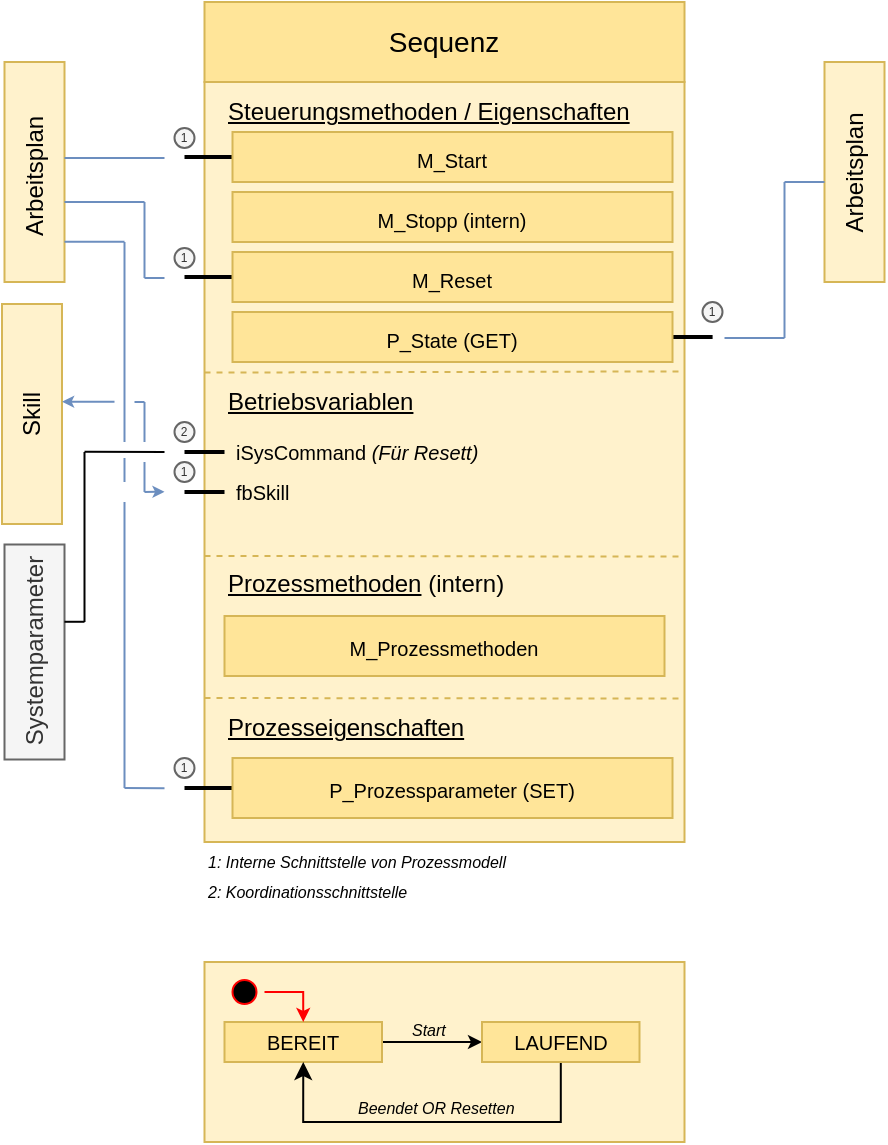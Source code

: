 <mxfile version="25.0.1">
  <diagram name="Seite-1" id="doIcr9dZKpBIJAQc-s5b">
    <mxGraphModel dx="791" dy="694" grid="1" gridSize="10" guides="1" tooltips="1" connect="1" arrows="1" fold="1" page="1" pageScale="1" pageWidth="1654" pageHeight="1169" math="0" shadow="0">
      <root>
        <mxCell id="0" />
        <mxCell id="1" parent="0" />
        <mxCell id="RFZZks00Yh5t1Ho3ZFFj-1" value="Sequenz" style="rounded=0;whiteSpace=wrap;html=1;fillColor=#FFE599;strokeColor=#d6b656;fontSize=14;" vertex="1" parent="1">
          <mxGeometry x="301.25" y="80" width="240" height="40" as="geometry" />
        </mxCell>
        <mxCell id="RFZZks00Yh5t1Ho3ZFFj-2" value="" style="rounded=0;whiteSpace=wrap;html=1;fillColor=#fff2cc;strokeColor=#d6b656;" vertex="1" parent="1">
          <mxGeometry x="301.25" y="120" width="240" height="380" as="geometry" />
        </mxCell>
        <mxCell id="RFZZks00Yh5t1Ho3ZFFj-3" value="Steuerungsmethoden / Eigenschaften" style="text;html=1;align=left;verticalAlign=middle;whiteSpace=wrap;rounded=0;fontStyle=4" vertex="1" parent="1">
          <mxGeometry x="311.25" y="120" width="220" height="30" as="geometry" />
        </mxCell>
        <mxCell id="RFZZks00Yh5t1Ho3ZFFj-4" value="" style="rounded=0;whiteSpace=wrap;html=1;fillColor=none;strokeColor=none;" vertex="1" parent="1">
          <mxGeometry x="311.25" y="150" width="220" height="20" as="geometry" />
        </mxCell>
        <mxCell id="RFZZks00Yh5t1Ho3ZFFj-5" value="" style="rounded=0;whiteSpace=wrap;html=1;fillColor=none;strokeColor=none;" vertex="1" parent="1">
          <mxGeometry x="311.25" y="170" width="220" height="20" as="geometry" />
        </mxCell>
        <mxCell id="RFZZks00Yh5t1Ho3ZFFj-6" value="" style="rounded=0;whiteSpace=wrap;html=1;fillColor=none;strokeColor=none;" vertex="1" parent="1">
          <mxGeometry x="311.25" y="190" width="220" height="20" as="geometry" />
        </mxCell>
        <mxCell id="RFZZks00Yh5t1Ho3ZFFj-7" value="" style="rounded=0;whiteSpace=wrap;html=1;fillColor=none;strokeColor=none;" vertex="1" parent="1">
          <mxGeometry x="311.25" y="210" width="220" height="20" as="geometry" />
        </mxCell>
        <mxCell id="RFZZks00Yh5t1Ho3ZFFj-8" value="" style="rounded=0;whiteSpace=wrap;html=1;fillColor=none;strokeColor=none;" vertex="1" parent="1">
          <mxGeometry x="311.25" y="230" width="220" height="20" as="geometry" />
        </mxCell>
        <mxCell id="RFZZks00Yh5t1Ho3ZFFj-9" value="Betriebsvariablen" style="text;html=1;align=left;verticalAlign=middle;whiteSpace=wrap;rounded=0;fontStyle=4" vertex="1" parent="1">
          <mxGeometry x="311.25" y="265" width="120" height="30" as="geometry" />
        </mxCell>
        <mxCell id="RFZZks00Yh5t1Ho3ZFFj-10" value="" style="rounded=0;whiteSpace=wrap;html=1;fillColor=none;strokeColor=none;" vertex="1" parent="1">
          <mxGeometry x="311.25" y="295" width="220" height="20" as="geometry" />
        </mxCell>
        <mxCell id="RFZZks00Yh5t1Ho3ZFFj-11" value="" style="endArrow=none;html=1;rounded=0;strokeWidth=2;" edge="1" parent="1" source="RFZZks00Yh5t1Ho3ZFFj-10">
          <mxGeometry width="50" height="50" relative="1" as="geometry">
            <mxPoint x="351.25" y="365" as="sourcePoint" />
            <mxPoint x="291.25" y="305" as="targetPoint" />
          </mxGeometry>
        </mxCell>
        <mxCell id="RFZZks00Yh5t1Ho3ZFFj-12" value="iSysCommand &lt;i&gt;(Für Resett)&lt;/i&gt;" style="text;html=1;align=left;verticalAlign=middle;whiteSpace=wrap;rounded=0;fontStyle=0;fontSize=10;" vertex="1" parent="1">
          <mxGeometry x="315.25" y="300" width="204.75" height="10" as="geometry" />
        </mxCell>
        <mxCell id="RFZZks00Yh5t1Ho3ZFFj-13" value="" style="rounded=0;whiteSpace=wrap;html=1;fillColor=none;strokeColor=none;" vertex="1" parent="1">
          <mxGeometry x="311.25" y="315" width="220" height="20" as="geometry" />
        </mxCell>
        <mxCell id="RFZZks00Yh5t1Ho3ZFFj-14" value="" style="endArrow=none;html=1;rounded=0;strokeWidth=2;" edge="1" parent="1" source="RFZZks00Yh5t1Ho3ZFFj-13">
          <mxGeometry width="50" height="50" relative="1" as="geometry">
            <mxPoint x="351.25" y="385" as="sourcePoint" />
            <mxPoint x="291.25" y="325" as="targetPoint" />
          </mxGeometry>
        </mxCell>
        <mxCell id="RFZZks00Yh5t1Ho3ZFFj-15" value="fbSkill" style="text;html=1;align=left;verticalAlign=middle;whiteSpace=wrap;rounded=0;fontStyle=0;fontSize=10;" vertex="1" parent="1">
          <mxGeometry x="315.25" y="320" width="76" height="10" as="geometry" />
        </mxCell>
        <mxCell id="RFZZks00Yh5t1Ho3ZFFj-19" value="Prozesseigenschaften" style="text;html=1;align=left;verticalAlign=middle;whiteSpace=wrap;rounded=0;fontStyle=4" vertex="1" parent="1">
          <mxGeometry x="311.25" y="428" width="120" height="30" as="geometry" />
        </mxCell>
        <mxCell id="RFZZks00Yh5t1Ho3ZFFj-20" value="" style="rounded=0;whiteSpace=wrap;html=1;fillColor=none;strokeColor=none;" vertex="1" parent="1">
          <mxGeometry x="311.25" y="453" width="220" height="20" as="geometry" />
        </mxCell>
        <mxCell id="RFZZks00Yh5t1Ho3ZFFj-21" style="edgeStyle=orthogonalEdgeStyle;rounded=0;orthogonalLoop=1;jettySize=auto;html=1;endArrow=none;endFill=0;strokeWidth=2;" edge="1" parent="1" source="RFZZks00Yh5t1Ho3ZFFj-22">
          <mxGeometry relative="1" as="geometry">
            <mxPoint x="551.25" y="247.5" as="targetPoint" />
          </mxGeometry>
        </mxCell>
        <mxCell id="RFZZks00Yh5t1Ho3ZFFj-22" value="&lt;font style=&quot;font-size: 10px;&quot;&gt;P_State (GET)&lt;/font&gt;" style="rounded=0;whiteSpace=wrap;html=1;fillColor=#FFE599;strokeColor=#d6b656;fontSize=14;" vertex="1" parent="1">
          <mxGeometry x="315.25" y="235" width="220" height="25" as="geometry" />
        </mxCell>
        <mxCell id="RFZZks00Yh5t1Ho3ZFFj-23" value="" style="endArrow=none;html=1;rounded=0;fillColor=#fff2cc;strokeColor=#d6b656;entryX=1;entryY=0.464;entryDx=0;entryDy=0;entryPerimeter=0;exitX=0;exitY=0.466;exitDx=0;exitDy=0;exitPerimeter=0;strokeWidth=1;dashed=1;" edge="1" parent="1">
          <mxGeometry width="50" height="50" relative="1" as="geometry">
            <mxPoint x="301.25" y="265.29" as="sourcePoint" />
            <mxPoint x="541.25" y="264.71" as="targetPoint" />
          </mxGeometry>
        </mxCell>
        <mxCell id="RFZZks00Yh5t1Ho3ZFFj-24" value="" style="endArrow=none;html=1;rounded=0;fillColor=#fff2cc;strokeColor=#d6b656;exitX=0;exitY=0.792;exitDx=0;exitDy=0;exitPerimeter=0;strokeWidth=1;dashed=1;entryX=1;entryY=0.793;entryDx=0;entryDy=0;entryPerimeter=0;" edge="1" parent="1">
          <mxGeometry width="50" height="50" relative="1" as="geometry">
            <mxPoint x="301.25" y="428.0" as="sourcePoint" />
            <mxPoint x="541.25" y="428.29" as="targetPoint" />
          </mxGeometry>
        </mxCell>
        <mxCell id="RFZZks00Yh5t1Ho3ZFFj-25" value="Arbeitsplan&amp;nbsp;" style="rounded=0;whiteSpace=wrap;html=1;rotation=-90;fillColor=#fff2cc;strokeColor=#d6b656;" vertex="1" parent="1">
          <mxGeometry x="161.25" y="150" width="110" height="30" as="geometry" />
        </mxCell>
        <mxCell id="RFZZks00Yh5t1Ho3ZFFj-27" value="Arbeitsplan" style="rounded=0;whiteSpace=wrap;html=1;rotation=-90;fillColor=#fff2cc;strokeColor=#d6b656;" vertex="1" parent="1">
          <mxGeometry x="571.25" y="150" width="110" height="30" as="geometry" />
        </mxCell>
        <mxCell id="RFZZks00Yh5t1Ho3ZFFj-28" value="Skill" style="rounded=0;whiteSpace=wrap;html=1;rotation=-90;fillColor=#fff2cc;strokeColor=#d6b656;" vertex="1" parent="1">
          <mxGeometry x="160" y="271" width="110" height="30" as="geometry" />
        </mxCell>
        <mxCell id="RFZZks00Yh5t1Ho3ZFFj-29" value="Systemparameter" style="rounded=0;whiteSpace=wrap;html=1;rotation=-90;fillColor=#f5f5f5;fontColor=#333333;strokeColor=#666666;" vertex="1" parent="1">
          <mxGeometry x="162.5" y="390" width="107.5" height="30" as="geometry" />
        </mxCell>
        <mxCell id="RFZZks00Yh5t1Ho3ZFFj-31" value="" style="endArrow=classic;html=1;rounded=0;endFill=1;startSize=4;endSize=3;fillColor=#dae8fc;strokeColor=#6c8ebf;" edge="1" parent="1">
          <mxGeometry width="50" height="50" relative="1" as="geometry">
            <mxPoint x="271.25" y="324.96" as="sourcePoint" />
            <mxPoint x="281.25" y="324.88" as="targetPoint" />
          </mxGeometry>
        </mxCell>
        <mxCell id="RFZZks00Yh5t1Ho3ZFFj-33" value="" style="endArrow=none;html=1;rounded=0;" edge="1" parent="1">
          <mxGeometry width="50" height="50" relative="1" as="geometry">
            <mxPoint x="241.25" y="304.92" as="sourcePoint" />
            <mxPoint x="281.25" y="305" as="targetPoint" />
          </mxGeometry>
        </mxCell>
        <mxCell id="RFZZks00Yh5t1Ho3ZFFj-36" value="" style="endArrow=none;html=1;rounded=0;" edge="1" parent="1">
          <mxGeometry width="50" height="50" relative="1" as="geometry">
            <mxPoint x="241.25" y="305" as="sourcePoint" />
            <mxPoint x="241.25" y="390" as="targetPoint" />
          </mxGeometry>
        </mxCell>
        <mxCell id="RFZZks00Yh5t1Ho3ZFFj-37" value="" style="endArrow=none;html=1;rounded=0;" edge="1" parent="1">
          <mxGeometry width="50" height="50" relative="1" as="geometry">
            <mxPoint x="241.25" y="389.89" as="sourcePoint" />
            <mxPoint x="231.25" y="389.89" as="targetPoint" />
          </mxGeometry>
        </mxCell>
        <mxCell id="RFZZks00Yh5t1Ho3ZFFj-38" value="" style="endArrow=none;html=1;rounded=0;fillColor=#dae8fc;strokeColor=#6c8ebf;" edge="1" parent="1">
          <mxGeometry width="50" height="50" relative="1" as="geometry">
            <mxPoint x="591.25" y="248" as="sourcePoint" />
            <mxPoint x="591.25" y="170" as="targetPoint" />
          </mxGeometry>
        </mxCell>
        <mxCell id="RFZZks00Yh5t1Ho3ZFFj-40" value="" style="endArrow=none;html=1;rounded=0;fillColor=#dae8fc;strokeColor=#6c8ebf;" edge="1" parent="1">
          <mxGeometry width="50" height="50" relative="1" as="geometry">
            <mxPoint x="261.25" y="473" as="sourcePoint" />
            <mxPoint x="281.25" y="473.14" as="targetPoint" />
          </mxGeometry>
        </mxCell>
        <mxCell id="RFZZks00Yh5t1Ho3ZFFj-41" value="" style="endArrow=none;html=1;rounded=0;fillColor=#dae8fc;strokeColor=#6c8ebf;" edge="1" parent="1">
          <mxGeometry width="50" height="50" relative="1" as="geometry">
            <mxPoint x="261.25" y="473" as="sourcePoint" />
            <mxPoint x="261.25" y="330" as="targetPoint" />
          </mxGeometry>
        </mxCell>
        <mxCell id="RFZZks00Yh5t1Ho3ZFFj-42" value="" style="endArrow=none;html=1;rounded=0;fillColor=#dae8fc;strokeColor=#6c8ebf;" edge="1" parent="1">
          <mxGeometry width="50" height="50" relative="1" as="geometry">
            <mxPoint x="261.25" y="308" as="sourcePoint" />
            <mxPoint x="261.25" y="320" as="targetPoint" />
          </mxGeometry>
        </mxCell>
        <mxCell id="RFZZks00Yh5t1Ho3ZFFj-43" value="" style="endArrow=none;html=1;rounded=0;fillColor=#dae8fc;strokeColor=#6c8ebf;" edge="1" parent="1">
          <mxGeometry width="50" height="50" relative="1" as="geometry">
            <mxPoint x="261.25" y="200" as="sourcePoint" />
            <mxPoint x="261.25" y="300" as="targetPoint" />
          </mxGeometry>
        </mxCell>
        <mxCell id="RFZZks00Yh5t1Ho3ZFFj-44" value="" style="endArrow=none;html=1;rounded=0;fillColor=#dae8fc;strokeColor=#6c8ebf;" edge="1" parent="1">
          <mxGeometry width="50" height="50" relative="1" as="geometry">
            <mxPoint x="261.25" y="199.92" as="sourcePoint" />
            <mxPoint x="231.25" y="199.84" as="targetPoint" />
          </mxGeometry>
        </mxCell>
        <mxCell id="RFZZks00Yh5t1Ho3ZFFj-46" value="2" style="ellipse;whiteSpace=wrap;html=1;aspect=fixed;fontSize=6;fillColor=#f5f5f5;fontColor=#333333;strokeColor=#666666;" vertex="1" parent="1">
          <mxGeometry x="286.25" y="290" width="10" height="10" as="geometry" />
        </mxCell>
        <mxCell id="RFZZks00Yh5t1Ho3ZFFj-47" value="1" style="ellipse;whiteSpace=wrap;html=1;aspect=fixed;fontSize=6;fillColor=#f5f5f5;fontColor=#333333;strokeColor=#666666;" vertex="1" parent="1">
          <mxGeometry x="286.25" y="310" width="10" height="10" as="geometry" />
        </mxCell>
        <mxCell id="RFZZks00Yh5t1Ho3ZFFj-49" value="1" style="ellipse;whiteSpace=wrap;html=1;aspect=fixed;fontSize=6;fillColor=#f5f5f5;fontColor=#333333;strokeColor=#666666;" vertex="1" parent="1">
          <mxGeometry x="286.25" y="143" width="10" height="10" as="geometry" />
        </mxCell>
        <mxCell id="RFZZks00Yh5t1Ho3ZFFj-50" value="1" style="ellipse;whiteSpace=wrap;html=1;aspect=fixed;fontSize=6;fillColor=#f5f5f5;fontColor=#333333;strokeColor=#666666;" vertex="1" parent="1">
          <mxGeometry x="286.25" y="458" width="10" height="10" as="geometry" />
        </mxCell>
        <mxCell id="RFZZks00Yh5t1Ho3ZFFj-51" style="edgeStyle=orthogonalEdgeStyle;rounded=0;orthogonalLoop=1;jettySize=auto;html=1;endArrow=none;endFill=0;strokeWidth=2;" edge="1" parent="1" source="RFZZks00Yh5t1Ho3ZFFj-52">
          <mxGeometry relative="1" as="geometry">
            <mxPoint x="291.25" y="157.5" as="targetPoint" />
          </mxGeometry>
        </mxCell>
        <mxCell id="RFZZks00Yh5t1Ho3ZFFj-52" value="&lt;font style=&quot;font-size: 10px;&quot;&gt;M_Start&lt;/font&gt;" style="rounded=0;whiteSpace=wrap;html=1;fillColor=#FFE599;strokeColor=#d6b656;fontSize=14;" vertex="1" parent="1">
          <mxGeometry x="315.25" y="145" width="220" height="25" as="geometry" />
        </mxCell>
        <mxCell id="RFZZks00Yh5t1Ho3ZFFj-54" value="&lt;font style=&quot;font-size: 10px;&quot;&gt;M_Stopp (intern)&lt;/font&gt;" style="rounded=0;whiteSpace=wrap;html=1;fillColor=#FFE599;strokeColor=#d6b656;fontSize=14;" vertex="1" parent="1">
          <mxGeometry x="315.25" y="175" width="220" height="25" as="geometry" />
        </mxCell>
        <mxCell id="RFZZks00Yh5t1Ho3ZFFj-55" style="edgeStyle=orthogonalEdgeStyle;rounded=0;orthogonalLoop=1;jettySize=auto;html=1;endArrow=none;endFill=0;strokeWidth=2;" edge="1" parent="1" source="RFZZks00Yh5t1Ho3ZFFj-56">
          <mxGeometry relative="1" as="geometry">
            <mxPoint x="291.25" y="217.5" as="targetPoint" />
          </mxGeometry>
        </mxCell>
        <mxCell id="RFZZks00Yh5t1Ho3ZFFj-56" value="&lt;font style=&quot;font-size: 10px;&quot;&gt;M_Reset&lt;/font&gt;" style="rounded=0;whiteSpace=wrap;html=1;fillColor=#FFE599;strokeColor=#d6b656;fontSize=14;" vertex="1" parent="1">
          <mxGeometry x="315.25" y="205" width="220" height="25" as="geometry" />
        </mxCell>
        <mxCell id="RFZZks00Yh5t1Ho3ZFFj-60" style="edgeStyle=orthogonalEdgeStyle;rounded=0;orthogonalLoop=1;jettySize=auto;html=1;strokeWidth=2;endArrow=none;endFill=0;" edge="1" parent="1" source="RFZZks00Yh5t1Ho3ZFFj-61">
          <mxGeometry relative="1" as="geometry">
            <mxPoint x="291.25" y="473" as="targetPoint" />
          </mxGeometry>
        </mxCell>
        <mxCell id="RFZZks00Yh5t1Ho3ZFFj-61" value="&lt;font style=&quot;font-size: 10px;&quot;&gt;P_Prozessparameter (SET)&lt;/font&gt;" style="rounded=0;whiteSpace=wrap;html=1;fillColor=#FFE599;strokeColor=#d6b656;fontSize=14;" vertex="1" parent="1">
          <mxGeometry x="315.25" y="458" width="220" height="30" as="geometry" />
        </mxCell>
        <mxCell id="RFZZks00Yh5t1Ho3ZFFj-63" value="1" style="ellipse;whiteSpace=wrap;html=1;aspect=fixed;fontSize=6;fillColor=#f5f5f5;fontColor=#333333;strokeColor=#666666;" vertex="1" parent="1">
          <mxGeometry x="286.25" y="203" width="10" height="10" as="geometry" />
        </mxCell>
        <mxCell id="RFZZks00Yh5t1Ho3ZFFj-65" value="" style="endArrow=none;html=1;rounded=0;fillColor=#dae8fc;strokeColor=#6c8ebf;" edge="1" parent="1">
          <mxGeometry width="50" height="50" relative="1" as="geometry">
            <mxPoint x="281.25" y="158" as="sourcePoint" />
            <mxPoint x="231.25" y="158" as="targetPoint" />
          </mxGeometry>
        </mxCell>
        <mxCell id="RFZZks00Yh5t1Ho3ZFFj-66" value="" style="endArrow=none;html=1;rounded=0;fillColor=#dae8fc;strokeColor=#6c8ebf;" edge="1" parent="1">
          <mxGeometry width="50" height="50" relative="1" as="geometry">
            <mxPoint x="281.25" y="218" as="sourcePoint" />
            <mxPoint x="271.25" y="218" as="targetPoint" />
          </mxGeometry>
        </mxCell>
        <mxCell id="RFZZks00Yh5t1Ho3ZFFj-67" value="" style="endArrow=none;html=1;rounded=0;fillColor=#dae8fc;strokeColor=#6c8ebf;" edge="1" parent="1">
          <mxGeometry width="50" height="50" relative="1" as="geometry">
            <mxPoint x="271.25" y="218" as="sourcePoint" />
            <mxPoint x="271.25" y="180" as="targetPoint" />
          </mxGeometry>
        </mxCell>
        <mxCell id="RFZZks00Yh5t1Ho3ZFFj-69" value="" style="endArrow=none;html=1;rounded=0;fillColor=#dae8fc;strokeColor=#6c8ebf;" edge="1" parent="1">
          <mxGeometry width="50" height="50" relative="1" as="geometry">
            <mxPoint x="271.25" y="325" as="sourcePoint" />
            <mxPoint x="271.25" y="310" as="targetPoint" />
          </mxGeometry>
        </mxCell>
        <mxCell id="RFZZks00Yh5t1Ho3ZFFj-70" value="" style="endArrow=none;html=1;rounded=0;fillColor=#dae8fc;strokeColor=#6c8ebf;" edge="1" parent="1">
          <mxGeometry width="50" height="50" relative="1" as="geometry">
            <mxPoint x="271.25" y="300" as="sourcePoint" />
            <mxPoint x="271.25" y="280" as="targetPoint" />
          </mxGeometry>
        </mxCell>
        <mxCell id="RFZZks00Yh5t1Ho3ZFFj-71" value="" style="endArrow=none;html=1;rounded=0;fillColor=#dae8fc;strokeColor=#6c8ebf;" edge="1" parent="1">
          <mxGeometry width="50" height="50" relative="1" as="geometry">
            <mxPoint x="266.25" y="280" as="sourcePoint" />
            <mxPoint x="271.25" y="280" as="targetPoint" />
          </mxGeometry>
        </mxCell>
        <mxCell id="RFZZks00Yh5t1Ho3ZFFj-72" value="" style="endArrow=none;html=1;rounded=0;exitX=0.556;exitY=1.002;exitDx=0;exitDy=0;exitPerimeter=0;endFill=0;startArrow=classic;startFill=1;endSize=9;startSize=3;fillColor=#dae8fc;strokeColor=#6c8ebf;" edge="1" parent="1" source="RFZZks00Yh5t1Ho3ZFFj-28">
          <mxGeometry width="50" height="50" relative="1" as="geometry">
            <mxPoint x="251.25" y="279.91" as="sourcePoint" />
            <mxPoint x="256.25" y="279.91" as="targetPoint" />
          </mxGeometry>
        </mxCell>
        <mxCell id="RFZZks00Yh5t1Ho3ZFFj-73" value="" style="endArrow=none;html=1;rounded=0;fillColor=#dae8fc;strokeColor=#6c8ebf;" edge="1" parent="1">
          <mxGeometry width="50" height="50" relative="1" as="geometry">
            <mxPoint x="611.25" y="170" as="sourcePoint" />
            <mxPoint x="591.25" y="170" as="targetPoint" />
          </mxGeometry>
        </mxCell>
        <mxCell id="RFZZks00Yh5t1Ho3ZFFj-76" value="" style="group" vertex="1" connectable="0" parent="1">
          <mxGeometry x="301.25" y="500" width="210" height="50" as="geometry" />
        </mxCell>
        <mxCell id="RFZZks00Yh5t1Ho3ZFFj-77" value="2: Koordinationsschnittstelle" style="text;html=1;align=left;verticalAlign=middle;whiteSpace=wrap;rounded=0;fontSize=8;fontStyle=2" vertex="1" parent="RFZZks00Yh5t1Ho3ZFFj-76">
          <mxGeometry y="20" width="140" height="10" as="geometry" />
        </mxCell>
        <mxCell id="RFZZks00Yh5t1Ho3ZFFj-79" value="1: Interne Schnittstelle von Prozessmodell" style="text;html=1;align=left;verticalAlign=middle;whiteSpace=wrap;rounded=0;fontSize=8;fontStyle=2" vertex="1" parent="RFZZks00Yh5t1Ho3ZFFj-76">
          <mxGeometry width="210" height="20" as="geometry" />
        </mxCell>
        <mxCell id="RFZZks00Yh5t1Ho3ZFFj-80" value="" style="endArrow=none;html=1;rounded=0;fillColor=#fff2cc;strokeColor=#d6b656;exitX=0;exitY=0.792;exitDx=0;exitDy=0;exitPerimeter=0;strokeWidth=1;dashed=1;entryX=1;entryY=0.793;entryDx=0;entryDy=0;entryPerimeter=0;" edge="1" parent="1">
          <mxGeometry width="50" height="50" relative="1" as="geometry">
            <mxPoint x="301.25" y="357.0" as="sourcePoint" />
            <mxPoint x="541.25" y="357.29" as="targetPoint" />
          </mxGeometry>
        </mxCell>
        <mxCell id="RFZZks00Yh5t1Ho3ZFFj-81" value="&lt;u&gt;Prozessmethoden&lt;/u&gt; (intern)" style="text;html=1;align=left;verticalAlign=middle;whiteSpace=wrap;rounded=0;fontStyle=0" vertex="1" parent="1">
          <mxGeometry x="311.25" y="356" width="180" height="30" as="geometry" />
        </mxCell>
        <mxCell id="RFZZks00Yh5t1Ho3ZFFj-82" value="&lt;font style=&quot;font-size: 10px;&quot;&gt;M_Prozessmethoden&lt;/font&gt;" style="rounded=0;whiteSpace=wrap;html=1;fillColor=#FFE599;strokeColor=#d6b656;fontSize=14;" vertex="1" parent="1">
          <mxGeometry x="311.25" y="387" width="220" height="30" as="geometry" />
        </mxCell>
        <mxCell id="RFZZks00Yh5t1Ho3ZFFj-83" value="" style="endArrow=none;html=1;rounded=0;fillColor=#dae8fc;strokeColor=#6c8ebf;" edge="1" parent="1">
          <mxGeometry width="50" height="50" relative="1" as="geometry">
            <mxPoint x="561.25" y="248" as="sourcePoint" />
            <mxPoint x="591.25" y="248" as="targetPoint" />
          </mxGeometry>
        </mxCell>
        <mxCell id="RFZZks00Yh5t1Ho3ZFFj-87" value="1" style="ellipse;whiteSpace=wrap;html=1;aspect=fixed;fontSize=6;fillColor=#f5f5f5;fontColor=#333333;strokeColor=#666666;" vertex="1" parent="1">
          <mxGeometry x="550.25" y="230" width="10" height="10" as="geometry" />
        </mxCell>
        <mxCell id="RFZZks00Yh5t1Ho3ZFFj-90" value="" style="endArrow=none;html=1;rounded=0;fillColor=#dae8fc;strokeColor=#6c8ebf;" edge="1" parent="1">
          <mxGeometry width="50" height="50" relative="1" as="geometry">
            <mxPoint x="271.25" y="180" as="sourcePoint" />
            <mxPoint x="231.25" y="180" as="targetPoint" />
          </mxGeometry>
        </mxCell>
        <mxCell id="RFZZks00Yh5t1Ho3ZFFj-91" value="" style="rounded=0;whiteSpace=wrap;html=1;fillColor=#fff2cc;strokeColor=#d6b656;" vertex="1" parent="1">
          <mxGeometry x="301.25" y="560" width="240" height="90" as="geometry" />
        </mxCell>
        <mxCell id="RFZZks00Yh5t1Ho3ZFFj-94" style="edgeStyle=orthogonalEdgeStyle;rounded=0;orthogonalLoop=1;jettySize=auto;html=1;entryX=0;entryY=0.5;entryDx=0;entryDy=0;endSize=4;" edge="1" parent="1" source="RFZZks00Yh5t1Ho3ZFFj-92" target="RFZZks00Yh5t1Ho3ZFFj-93">
          <mxGeometry relative="1" as="geometry" />
        </mxCell>
        <mxCell id="RFZZks00Yh5t1Ho3ZFFj-92" value="&lt;font&gt;BEREIT&lt;/font&gt;" style="rounded=0;whiteSpace=wrap;html=1;fillColor=#FFE599;strokeColor=#d6b656;fontSize=10;" vertex="1" parent="1">
          <mxGeometry x="311.25" y="590" width="78.75" height="20" as="geometry" />
        </mxCell>
        <mxCell id="RFZZks00Yh5t1Ho3ZFFj-97" style="edgeStyle=orthogonalEdgeStyle;rounded=0;orthogonalLoop=1;jettySize=auto;html=1;entryX=0.5;entryY=1;entryDx=0;entryDy=0;" edge="1" parent="1" source="RFZZks00Yh5t1Ho3ZFFj-93" target="RFZZks00Yh5t1Ho3ZFFj-92">
          <mxGeometry relative="1" as="geometry">
            <Array as="points">
              <mxPoint x="479" y="640" />
              <mxPoint x="351" y="640" />
            </Array>
          </mxGeometry>
        </mxCell>
        <mxCell id="RFZZks00Yh5t1Ho3ZFFj-93" value="&lt;font&gt;LAUFEND&lt;/font&gt;" style="rounded=0;whiteSpace=wrap;html=1;fillColor=#FFE599;strokeColor=#d6b656;fontSize=10;" vertex="1" parent="1">
          <mxGeometry x="440" y="590" width="78.75" height="20" as="geometry" />
        </mxCell>
        <mxCell id="RFZZks00Yh5t1Ho3ZFFj-95" value="" style="ellipse;html=1;shape=startState;fillColor=#000000;strokeColor=#ff0000;container=0;" vertex="1" parent="1">
          <mxGeometry x="311.25" y="565" width="20" height="20" as="geometry" />
        </mxCell>
        <mxCell id="RFZZks00Yh5t1Ho3ZFFj-96" value="" style="edgeStyle=orthogonalEdgeStyle;html=1;verticalAlign=bottom;endArrow=classic;endSize=4;strokeColor=#ff0000;rounded=0;endFill=1;entryX=0.5;entryY=0;entryDx=0;entryDy=0;exitX=1;exitY=0.5;exitDx=0;exitDy=0;" edge="1" parent="1" source="RFZZks00Yh5t1Ho3ZFFj-95" target="RFZZks00Yh5t1Ho3ZFFj-92">
          <mxGeometry relative="1" as="geometry">
            <mxPoint x="310.73" y="630" as="targetPoint" />
            <Array as="points">
              <mxPoint x="351" y="575" />
            </Array>
          </mxGeometry>
        </mxCell>
        <mxCell id="RFZZks00Yh5t1Ho3ZFFj-98" value="&lt;span style=&quot;font-size: 8px;&quot;&gt;&lt;i&gt;Beendet OR Resetten&lt;/i&gt;&lt;/span&gt;" style="text;whiteSpace=wrap;html=1;spacing=0;" vertex="1" parent="1">
          <mxGeometry x="377.63" y="620" width="80" height="20" as="geometry" />
        </mxCell>
        <mxCell id="RFZZks00Yh5t1Ho3ZFFj-99" value="&lt;span style=&quot;font-size: 8px;&quot;&gt;&lt;i&gt;Start&lt;/i&gt;&lt;/span&gt;" style="text;whiteSpace=wrap;html=1;spacing=0;" vertex="1" parent="1">
          <mxGeometry x="405.25" y="581" width="30" height="20" as="geometry" />
        </mxCell>
      </root>
    </mxGraphModel>
  </diagram>
</mxfile>
